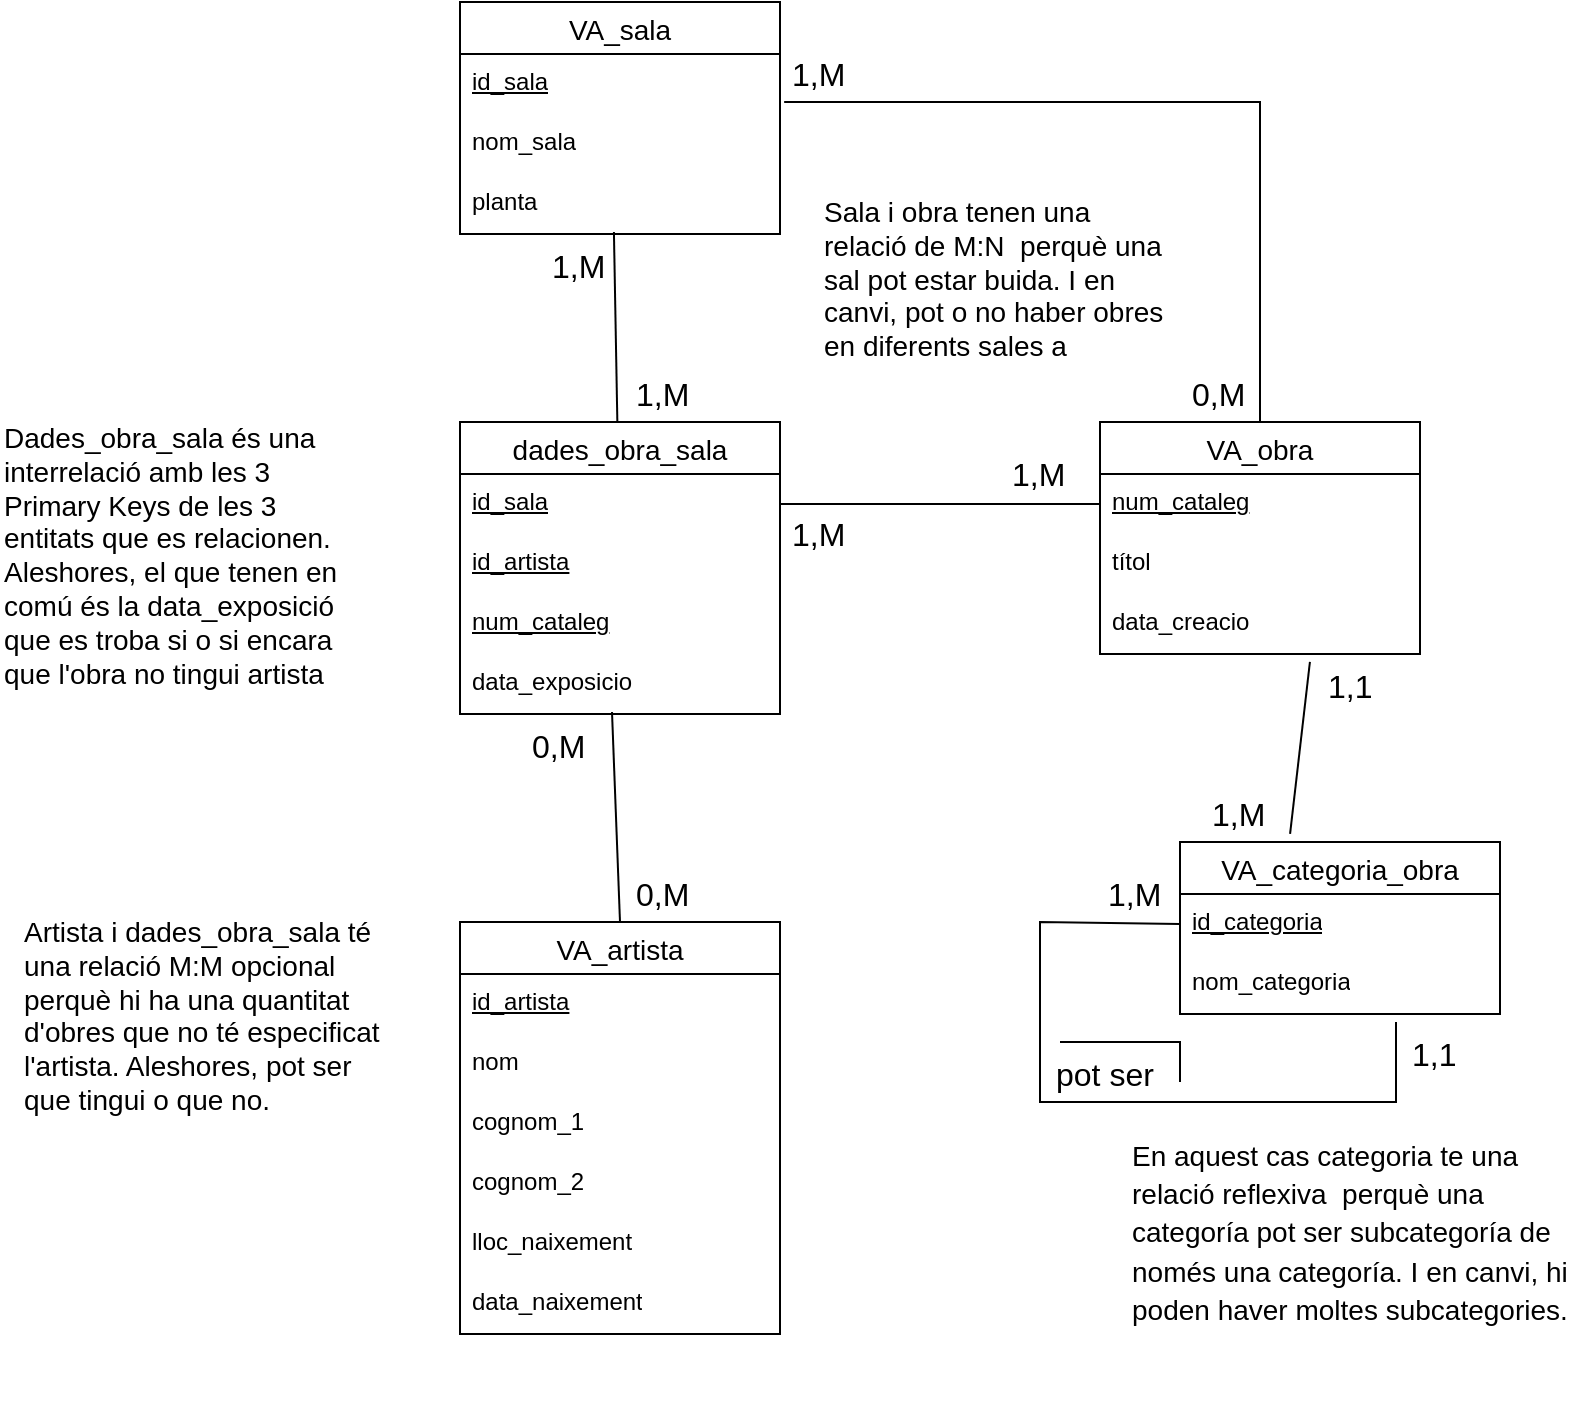 <mxfile version="24.8.3">
  <diagram name="Pàgina-1" id="2MYZSKgYS-YBOU3WttR9">
    <mxGraphModel dx="2195" dy="788" grid="1" gridSize="10" guides="1" tooltips="1" connect="1" arrows="1" fold="1" page="1" pageScale="1" pageWidth="827" pageHeight="1169" math="0" shadow="0">
      <root>
        <mxCell id="0" />
        <mxCell id="1" parent="0" />
        <mxCell id="SH2_BlAndXMaVn3l2H9Y-1" value="VA_sala" style="swimlane;fontStyle=0;childLayout=stackLayout;horizontal=1;startSize=26;horizontalStack=0;resizeParent=1;resizeParentMax=0;resizeLast=0;collapsible=1;marginBottom=0;align=center;fontSize=14;" vertex="1" parent="1">
          <mxGeometry x="190" y="170" width="160" height="116" as="geometry" />
        </mxCell>
        <mxCell id="SH2_BlAndXMaVn3l2H9Y-2" value="&lt;u&gt;id_sala&lt;/u&gt;" style="text;strokeColor=none;fillColor=none;spacingLeft=4;spacingRight=4;overflow=hidden;rotatable=0;points=[[0,0.5],[1,0.5]];portConstraint=eastwest;fontSize=12;whiteSpace=wrap;html=1;" vertex="1" parent="SH2_BlAndXMaVn3l2H9Y-1">
          <mxGeometry y="26" width="160" height="30" as="geometry" />
        </mxCell>
        <mxCell id="SH2_BlAndXMaVn3l2H9Y-3" value="nom_sala" style="text;strokeColor=none;fillColor=none;spacingLeft=4;spacingRight=4;overflow=hidden;rotatable=0;points=[[0,0.5],[1,0.5]];portConstraint=eastwest;fontSize=12;whiteSpace=wrap;html=1;" vertex="1" parent="SH2_BlAndXMaVn3l2H9Y-1">
          <mxGeometry y="56" width="160" height="30" as="geometry" />
        </mxCell>
        <mxCell id="SH2_BlAndXMaVn3l2H9Y-4" value="planta" style="text;strokeColor=none;fillColor=none;spacingLeft=4;spacingRight=4;overflow=hidden;rotatable=0;points=[[0,0.5],[1,0.5]];portConstraint=eastwest;fontSize=12;whiteSpace=wrap;html=1;" vertex="1" parent="SH2_BlAndXMaVn3l2H9Y-1">
          <mxGeometry y="86" width="160" height="30" as="geometry" />
        </mxCell>
        <mxCell id="SH2_BlAndXMaVn3l2H9Y-9" value="VA_obra" style="swimlane;fontStyle=0;childLayout=stackLayout;horizontal=1;startSize=26;horizontalStack=0;resizeParent=1;resizeParentMax=0;resizeLast=0;collapsible=1;marginBottom=0;align=center;fontSize=14;" vertex="1" parent="1">
          <mxGeometry x="510" y="380" width="160" height="116" as="geometry" />
        </mxCell>
        <mxCell id="SH2_BlAndXMaVn3l2H9Y-10" value="&lt;u&gt;num_cataleg&lt;/u&gt;" style="text;strokeColor=none;fillColor=none;spacingLeft=4;spacingRight=4;overflow=hidden;rotatable=0;points=[[0,0.5],[1,0.5]];portConstraint=eastwest;fontSize=12;whiteSpace=wrap;html=1;" vertex="1" parent="SH2_BlAndXMaVn3l2H9Y-9">
          <mxGeometry y="26" width="160" height="30" as="geometry" />
        </mxCell>
        <mxCell id="SH2_BlAndXMaVn3l2H9Y-11" value="títol" style="text;strokeColor=none;fillColor=none;spacingLeft=4;spacingRight=4;overflow=hidden;rotatable=0;points=[[0,0.5],[1,0.5]];portConstraint=eastwest;fontSize=12;whiteSpace=wrap;html=1;" vertex="1" parent="SH2_BlAndXMaVn3l2H9Y-9">
          <mxGeometry y="56" width="160" height="30" as="geometry" />
        </mxCell>
        <mxCell id="SH2_BlAndXMaVn3l2H9Y-65" value="data_creacio" style="text;strokeColor=none;fillColor=none;spacingLeft=4;spacingRight=4;overflow=hidden;rotatable=0;points=[[0,0.5],[1,0.5]];portConstraint=eastwest;fontSize=12;whiteSpace=wrap;html=1;" vertex="1" parent="SH2_BlAndXMaVn3l2H9Y-9">
          <mxGeometry y="86" width="160" height="30" as="geometry" />
        </mxCell>
        <mxCell id="SH2_BlAndXMaVn3l2H9Y-13" value="VA_categoria_obra" style="swimlane;fontStyle=0;childLayout=stackLayout;horizontal=1;startSize=26;horizontalStack=0;resizeParent=1;resizeParentMax=0;resizeLast=0;collapsible=1;marginBottom=0;align=center;fontSize=14;" vertex="1" parent="1">
          <mxGeometry x="550" y="590" width="160" height="86" as="geometry" />
        </mxCell>
        <mxCell id="SH2_BlAndXMaVn3l2H9Y-14" value="&lt;u&gt;id_categoria&lt;/u&gt;" style="text;strokeColor=none;fillColor=none;spacingLeft=4;spacingRight=4;overflow=hidden;rotatable=0;points=[[0,0.5],[1,0.5]];portConstraint=eastwest;fontSize=12;whiteSpace=wrap;html=1;" vertex="1" parent="SH2_BlAndXMaVn3l2H9Y-13">
          <mxGeometry y="26" width="160" height="30" as="geometry" />
        </mxCell>
        <mxCell id="SH2_BlAndXMaVn3l2H9Y-15" value="nom_categoria" style="text;strokeColor=none;fillColor=none;spacingLeft=4;spacingRight=4;overflow=hidden;rotatable=0;points=[[0,0.5],[1,0.5]];portConstraint=eastwest;fontSize=12;whiteSpace=wrap;html=1;" vertex="1" parent="SH2_BlAndXMaVn3l2H9Y-13">
          <mxGeometry y="56" width="160" height="30" as="geometry" />
        </mxCell>
        <mxCell id="SH2_BlAndXMaVn3l2H9Y-48" value="" style="endArrow=none;html=1;rounded=0;entryX=0;entryY=0.5;entryDx=0;entryDy=0;" edge="1" parent="SH2_BlAndXMaVn3l2H9Y-13" target="SH2_BlAndXMaVn3l2H9Y-14">
          <mxGeometry relative="1" as="geometry">
            <mxPoint x="108" y="90" as="sourcePoint" />
            <mxPoint x="65" y="6" as="targetPoint" />
            <Array as="points">
              <mxPoint x="108" y="130" />
              <mxPoint x="-70" y="130" />
              <mxPoint x="-70" y="40" />
            </Array>
          </mxGeometry>
        </mxCell>
        <mxCell id="SH2_BlAndXMaVn3l2H9Y-17" value="VA_artista" style="swimlane;fontStyle=0;childLayout=stackLayout;horizontal=1;startSize=26;horizontalStack=0;resizeParent=1;resizeParentMax=0;resizeLast=0;collapsible=1;marginBottom=0;align=center;fontSize=14;" vertex="1" parent="1">
          <mxGeometry x="190" y="630" width="160" height="206" as="geometry" />
        </mxCell>
        <mxCell id="SH2_BlAndXMaVn3l2H9Y-18" value="&lt;u&gt;id_artista&lt;/u&gt;" style="text;strokeColor=none;fillColor=none;spacingLeft=4;spacingRight=4;overflow=hidden;rotatable=0;points=[[0,0.5],[1,0.5]];portConstraint=eastwest;fontSize=12;whiteSpace=wrap;html=1;" vertex="1" parent="SH2_BlAndXMaVn3l2H9Y-17">
          <mxGeometry y="26" width="160" height="30" as="geometry" />
        </mxCell>
        <mxCell id="SH2_BlAndXMaVn3l2H9Y-19" value="nom" style="text;strokeColor=none;fillColor=none;spacingLeft=4;spacingRight=4;overflow=hidden;rotatable=0;points=[[0,0.5],[1,0.5]];portConstraint=eastwest;fontSize=12;whiteSpace=wrap;html=1;" vertex="1" parent="SH2_BlAndXMaVn3l2H9Y-17">
          <mxGeometry y="56" width="160" height="30" as="geometry" />
        </mxCell>
        <mxCell id="SH2_BlAndXMaVn3l2H9Y-20" value="cognom_1" style="text;strokeColor=none;fillColor=none;spacingLeft=4;spacingRight=4;overflow=hidden;rotatable=0;points=[[0,0.5],[1,0.5]];portConstraint=eastwest;fontSize=12;whiteSpace=wrap;html=1;" vertex="1" parent="SH2_BlAndXMaVn3l2H9Y-17">
          <mxGeometry y="86" width="160" height="30" as="geometry" />
        </mxCell>
        <mxCell id="SH2_BlAndXMaVn3l2H9Y-24" value="cognom_2" style="text;strokeColor=none;fillColor=none;spacingLeft=4;spacingRight=4;overflow=hidden;rotatable=0;points=[[0,0.5],[1,0.5]];portConstraint=eastwest;fontSize=12;whiteSpace=wrap;html=1;" vertex="1" parent="SH2_BlAndXMaVn3l2H9Y-17">
          <mxGeometry y="116" width="160" height="30" as="geometry" />
        </mxCell>
        <mxCell id="SH2_BlAndXMaVn3l2H9Y-23" value="lloc_naixement" style="text;strokeColor=none;fillColor=none;spacingLeft=4;spacingRight=4;overflow=hidden;rotatable=0;points=[[0,0.5],[1,0.5]];portConstraint=eastwest;fontSize=12;whiteSpace=wrap;html=1;" vertex="1" parent="SH2_BlAndXMaVn3l2H9Y-17">
          <mxGeometry y="146" width="160" height="30" as="geometry" />
        </mxCell>
        <mxCell id="SH2_BlAndXMaVn3l2H9Y-22" value="data_naixement" style="text;strokeColor=none;fillColor=none;spacingLeft=4;spacingRight=4;overflow=hidden;rotatable=0;points=[[0,0.5],[1,0.5]];portConstraint=eastwest;fontSize=12;whiteSpace=wrap;html=1;" vertex="1" parent="SH2_BlAndXMaVn3l2H9Y-17">
          <mxGeometry y="176" width="160" height="30" as="geometry" />
        </mxCell>
        <mxCell id="SH2_BlAndXMaVn3l2H9Y-34" value="dades_obra_sala" style="swimlane;fontStyle=0;childLayout=stackLayout;horizontal=1;startSize=26;horizontalStack=0;resizeParent=1;resizeParentMax=0;resizeLast=0;collapsible=1;marginBottom=0;align=center;fontSize=14;" vertex="1" parent="1">
          <mxGeometry x="190" y="380" width="160" height="146" as="geometry" />
        </mxCell>
        <mxCell id="SH2_BlAndXMaVn3l2H9Y-35" value="&lt;u&gt;id_sala&lt;/u&gt;" style="text;strokeColor=none;fillColor=none;spacingLeft=4;spacingRight=4;overflow=hidden;rotatable=0;points=[[0,0.5],[1,0.5]];portConstraint=eastwest;fontSize=12;whiteSpace=wrap;html=1;" vertex="1" parent="SH2_BlAndXMaVn3l2H9Y-34">
          <mxGeometry y="26" width="160" height="30" as="geometry" />
        </mxCell>
        <mxCell id="SH2_BlAndXMaVn3l2H9Y-46" value="&lt;u&gt;id_artista&lt;/u&gt;" style="text;strokeColor=none;fillColor=none;spacingLeft=4;spacingRight=4;overflow=hidden;rotatable=0;points=[[0,0.5],[1,0.5]];portConstraint=eastwest;fontSize=12;whiteSpace=wrap;html=1;" vertex="1" parent="SH2_BlAndXMaVn3l2H9Y-34">
          <mxGeometry y="56" width="160" height="30" as="geometry" />
        </mxCell>
        <mxCell id="SH2_BlAndXMaVn3l2H9Y-47" value="&lt;u&gt;num_cataleg&lt;/u&gt;" style="text;strokeColor=none;fillColor=none;spacingLeft=4;spacingRight=4;overflow=hidden;rotatable=0;points=[[0,0.5],[1,0.5]];portConstraint=eastwest;fontSize=12;whiteSpace=wrap;html=1;" vertex="1" parent="SH2_BlAndXMaVn3l2H9Y-34">
          <mxGeometry y="86" width="160" height="30" as="geometry" />
        </mxCell>
        <mxCell id="SH2_BlAndXMaVn3l2H9Y-37" value="data_exposicio" style="text;strokeColor=none;fillColor=none;spacingLeft=4;spacingRight=4;overflow=hidden;rotatable=0;points=[[0,0.5],[1,0.5]];portConstraint=eastwest;fontSize=12;whiteSpace=wrap;html=1;" vertex="1" parent="SH2_BlAndXMaVn3l2H9Y-34">
          <mxGeometry y="116" width="160" height="30" as="geometry" />
        </mxCell>
        <mxCell id="SH2_BlAndXMaVn3l2H9Y-38" value="" style="endArrow=none;html=1;rounded=0;exitX=1;exitY=0.5;exitDx=0;exitDy=0;entryX=0;entryY=0.5;entryDx=0;entryDy=0;" edge="1" parent="1" source="SH2_BlAndXMaVn3l2H9Y-35" target="SH2_BlAndXMaVn3l2H9Y-10">
          <mxGeometry relative="1" as="geometry">
            <mxPoint x="330" y="450" as="sourcePoint" />
            <mxPoint x="490" y="450" as="targetPoint" />
          </mxGeometry>
        </mxCell>
        <mxCell id="SH2_BlAndXMaVn3l2H9Y-39" value="" style="endArrow=none;html=1;rounded=0;exitX=0.656;exitY=1.133;exitDx=0;exitDy=0;exitPerimeter=0;entryX=0.344;entryY=-0.047;entryDx=0;entryDy=0;entryPerimeter=0;" edge="1" parent="1" source="SH2_BlAndXMaVn3l2H9Y-65" target="SH2_BlAndXMaVn3l2H9Y-13">
          <mxGeometry relative="1" as="geometry">
            <mxPoint x="330" y="450" as="sourcePoint" />
            <mxPoint x="490" y="450" as="targetPoint" />
          </mxGeometry>
        </mxCell>
        <mxCell id="SH2_BlAndXMaVn3l2H9Y-40" value="" style="endArrow=none;html=1;rounded=0;exitX=0.481;exitY=0.967;exitDx=0;exitDy=0;exitPerimeter=0;" edge="1" parent="1" source="SH2_BlAndXMaVn3l2H9Y-4" target="SH2_BlAndXMaVn3l2H9Y-34">
          <mxGeometry relative="1" as="geometry">
            <mxPoint x="360" y="431" as="sourcePoint" />
            <mxPoint x="520" y="431" as="targetPoint" />
          </mxGeometry>
        </mxCell>
        <mxCell id="SH2_BlAndXMaVn3l2H9Y-41" value="" style="endArrow=none;html=1;rounded=0;exitX=0.5;exitY=0;exitDx=0;exitDy=0;entryX=0.475;entryY=0.967;entryDx=0;entryDy=0;entryPerimeter=0;" edge="1" parent="1" source="SH2_BlAndXMaVn3l2H9Y-17" target="SH2_BlAndXMaVn3l2H9Y-37">
          <mxGeometry relative="1" as="geometry">
            <mxPoint x="360" y="431" as="sourcePoint" />
            <mxPoint x="520" y="431" as="targetPoint" />
          </mxGeometry>
        </mxCell>
        <mxCell id="SH2_BlAndXMaVn3l2H9Y-42" value="0,M" style="text;strokeColor=none;fillColor=none;spacingLeft=4;spacingRight=4;overflow=hidden;rotatable=0;points=[[0,0.5],[1,0.5]];portConstraint=eastwest;fontSize=16;whiteSpace=wrap;html=1;" vertex="1" parent="1">
          <mxGeometry x="272" y="600" width="42" height="30" as="geometry" />
        </mxCell>
        <mxCell id="SH2_BlAndXMaVn3l2H9Y-43" value="1,M" style="text;strokeColor=none;fillColor=none;spacingLeft=4;spacingRight=4;overflow=hidden;rotatable=0;points=[[0,0.5],[1,0.5]];portConstraint=eastwest;fontSize=16;whiteSpace=wrap;html=1;" vertex="1" parent="1">
          <mxGeometry x="230" y="286" width="42" height="30" as="geometry" />
        </mxCell>
        <mxCell id="SH2_BlAndXMaVn3l2H9Y-44" value="1,M" style="text;strokeColor=none;fillColor=none;spacingLeft=4;spacingRight=4;overflow=hidden;rotatable=0;points=[[0,0.5],[1,0.5]];portConstraint=eastwest;fontSize=16;whiteSpace=wrap;html=1;" vertex="1" parent="1">
          <mxGeometry x="460" y="390" width="42" height="30" as="geometry" />
        </mxCell>
        <mxCell id="SH2_BlAndXMaVn3l2H9Y-45" value="1,M" style="text;strokeColor=none;fillColor=none;spacingLeft=4;spacingRight=4;overflow=hidden;rotatable=0;points=[[0,0.5],[1,0.5]];portConstraint=eastwest;fontSize=16;whiteSpace=wrap;html=1;" vertex="1" parent="1">
          <mxGeometry x="560" y="560" width="42" height="30" as="geometry" />
        </mxCell>
        <mxCell id="SH2_BlAndXMaVn3l2H9Y-50" value="pot ser" style="text;strokeColor=none;fillColor=none;spacingLeft=4;spacingRight=4;overflow=hidden;rotatable=0;points=[[0,0.5],[1,0.5]];portConstraint=eastwest;fontSize=16;whiteSpace=wrap;html=1;" vertex="1" parent="1">
          <mxGeometry x="482" y="690" width="120" height="50" as="geometry" />
        </mxCell>
        <mxCell id="SH2_BlAndXMaVn3l2H9Y-52" value="1,1" style="text;strokeColor=none;fillColor=none;spacingLeft=4;spacingRight=4;overflow=hidden;rotatable=0;points=[[0,0.5],[1,0.5]];portConstraint=eastwest;fontSize=16;whiteSpace=wrap;html=1;" vertex="1" parent="1">
          <mxGeometry x="618" y="496" width="42" height="30" as="geometry" />
        </mxCell>
        <mxCell id="SH2_BlAndXMaVn3l2H9Y-53" value="0,M" style="text;strokeColor=none;fillColor=none;spacingLeft=4;spacingRight=4;overflow=hidden;rotatable=0;points=[[0,0.5],[1,0.5]];portConstraint=eastwest;fontSize=16;whiteSpace=wrap;html=1;" vertex="1" parent="1">
          <mxGeometry x="220" y="526" width="42" height="30" as="geometry" />
        </mxCell>
        <mxCell id="SH2_BlAndXMaVn3l2H9Y-54" value="1,M" style="text;strokeColor=none;fillColor=none;spacingLeft=4;spacingRight=4;overflow=hidden;rotatable=0;points=[[0,0.5],[1,0.5]];portConstraint=eastwest;fontSize=16;whiteSpace=wrap;html=1;" vertex="1" parent="1">
          <mxGeometry x="272" y="350" width="42" height="30" as="geometry" />
        </mxCell>
        <mxCell id="SH2_BlAndXMaVn3l2H9Y-55" value="1,M" style="text;strokeColor=none;fillColor=none;spacingLeft=4;spacingRight=4;overflow=hidden;rotatable=0;points=[[0,0.5],[1,0.5]];portConstraint=eastwest;fontSize=16;whiteSpace=wrap;html=1;" vertex="1" parent="1">
          <mxGeometry x="508" y="600" width="42" height="30" as="geometry" />
        </mxCell>
        <mxCell id="SH2_BlAndXMaVn3l2H9Y-56" value="1,1" style="text;strokeColor=none;fillColor=none;spacingLeft=4;spacingRight=4;overflow=hidden;rotatable=0;points=[[0,0.5],[1,0.5]];portConstraint=eastwest;fontSize=16;whiteSpace=wrap;html=1;" vertex="1" parent="1">
          <mxGeometry x="660" y="680" width="42" height="30" as="geometry" />
        </mxCell>
        <mxCell id="SH2_BlAndXMaVn3l2H9Y-57" value="1,M" style="text;strokeColor=none;fillColor=none;spacingLeft=4;spacingRight=4;overflow=hidden;rotatable=0;points=[[0,0.5],[1,0.5]];portConstraint=eastwest;fontSize=16;whiteSpace=wrap;html=1;" vertex="1" parent="1">
          <mxGeometry x="350" y="420" width="42" height="30" as="geometry" />
        </mxCell>
        <mxCell id="SH2_BlAndXMaVn3l2H9Y-58" value="" style="endArrow=none;html=1;rounded=0;exitX=1.013;exitY=0.8;exitDx=0;exitDy=0;entryX=0.5;entryY=0;entryDx=0;entryDy=0;exitPerimeter=0;" edge="1" parent="1" source="SH2_BlAndXMaVn3l2H9Y-2" target="SH2_BlAndXMaVn3l2H9Y-9">
          <mxGeometry relative="1" as="geometry">
            <mxPoint x="360" y="431" as="sourcePoint" />
            <mxPoint x="520" y="431" as="targetPoint" />
            <Array as="points">
              <mxPoint x="590" y="220" />
            </Array>
          </mxGeometry>
        </mxCell>
        <mxCell id="SH2_BlAndXMaVn3l2H9Y-59" value="0,M" style="text;strokeColor=none;fillColor=none;spacingLeft=4;spacingRight=4;overflow=hidden;rotatable=0;points=[[0,0.5],[1,0.5]];portConstraint=eastwest;fontSize=16;whiteSpace=wrap;html=1;" vertex="1" parent="1">
          <mxGeometry x="550" y="350" width="42" height="30" as="geometry" />
        </mxCell>
        <mxCell id="SH2_BlAndXMaVn3l2H9Y-60" value="1,M" style="text;strokeColor=none;fillColor=none;spacingLeft=4;spacingRight=4;overflow=hidden;rotatable=0;points=[[0,0.5],[1,0.5]];portConstraint=eastwest;fontSize=16;whiteSpace=wrap;html=1;" vertex="1" parent="1">
          <mxGeometry x="350" y="190" width="42" height="30" as="geometry" />
        </mxCell>
        <mxCell id="SH2_BlAndXMaVn3l2H9Y-61" value="&lt;h1 style=&quot;margin-top: 0px; font-size: 14px;&quot;&gt;&lt;span style=&quot;font-weight: normal;&quot;&gt;Sala i obra tenen una relació de M:N&amp;nbsp; perquè una sal pot estar buida. I en canvi, pot o no haber obres en diferents sales a diferents moments del dia.&lt;/span&gt;&lt;/h1&gt;" style="text;html=1;whiteSpace=wrap;overflow=hidden;rounded=0;" vertex="1" parent="1">
          <mxGeometry x="370" y="260" width="180" height="90" as="geometry" />
        </mxCell>
        <mxCell id="SH2_BlAndXMaVn3l2H9Y-62" value="&lt;h1 style=&quot;margin-top: 0px; font-size: 14px;&quot;&gt;&lt;span style=&quot;font-weight: 400;&quot;&gt;Dades_obra_sala és una interrelació amb les 3 Primary Keys de les 3 entitats que es relacionen. Aleshores, el que tenen en comú és la data_exposició que es troba si o si encara que l&#39;obra no tingui artista&lt;/span&gt;&lt;/h1&gt;" style="text;html=1;whiteSpace=wrap;overflow=hidden;rounded=0;" vertex="1" parent="1">
          <mxGeometry x="-40" y="373" width="180" height="160" as="geometry" />
        </mxCell>
        <mxCell id="SH2_BlAndXMaVn3l2H9Y-64" value="&lt;font style=&quot;font-size: 14px;&quot;&gt;En aquest cas categoria te una relació reflexiva&amp;nbsp; perquè una categoría pot ser subcategoría de només una categoría. I en canvi, hi poden haver moltes subcategories.&lt;/font&gt;" style="text;strokeColor=none;fillColor=none;spacingLeft=4;spacingRight=4;overflow=hidden;rotatable=0;points=[[0,0.5],[1,0.5]];portConstraint=eastwest;fontSize=16;whiteSpace=wrap;html=1;align=left;" vertex="1" parent="1">
          <mxGeometry x="520" y="730" width="230" height="140" as="geometry" />
        </mxCell>
        <mxCell id="SH2_BlAndXMaVn3l2H9Y-66" value="&lt;h1 style=&quot;margin-top: 0px; font-size: 14px;&quot;&gt;&lt;span style=&quot;font-weight: 400;&quot;&gt;Artista i dades_obra_sala té una relació M:M opcional perquè hi ha una quantitat d&#39;obres que no té especificat l&#39;artista. Aleshores, pot ser que tingui o que no.&lt;/span&gt;&lt;/h1&gt;" style="text;html=1;whiteSpace=wrap;overflow=hidden;rounded=0;" vertex="1" parent="1">
          <mxGeometry x="-30" y="620" width="180" height="160" as="geometry" />
        </mxCell>
        <mxCell id="SH2_BlAndXMaVn3l2H9Y-67" value="" style="endArrow=none;html=1;rounded=0;" edge="1" parent="1">
          <mxGeometry relative="1" as="geometry">
            <mxPoint x="490" y="690" as="sourcePoint" />
            <mxPoint x="550" y="710" as="targetPoint" />
            <Array as="points">
              <mxPoint x="550" y="690" />
            </Array>
          </mxGeometry>
        </mxCell>
      </root>
    </mxGraphModel>
  </diagram>
</mxfile>

